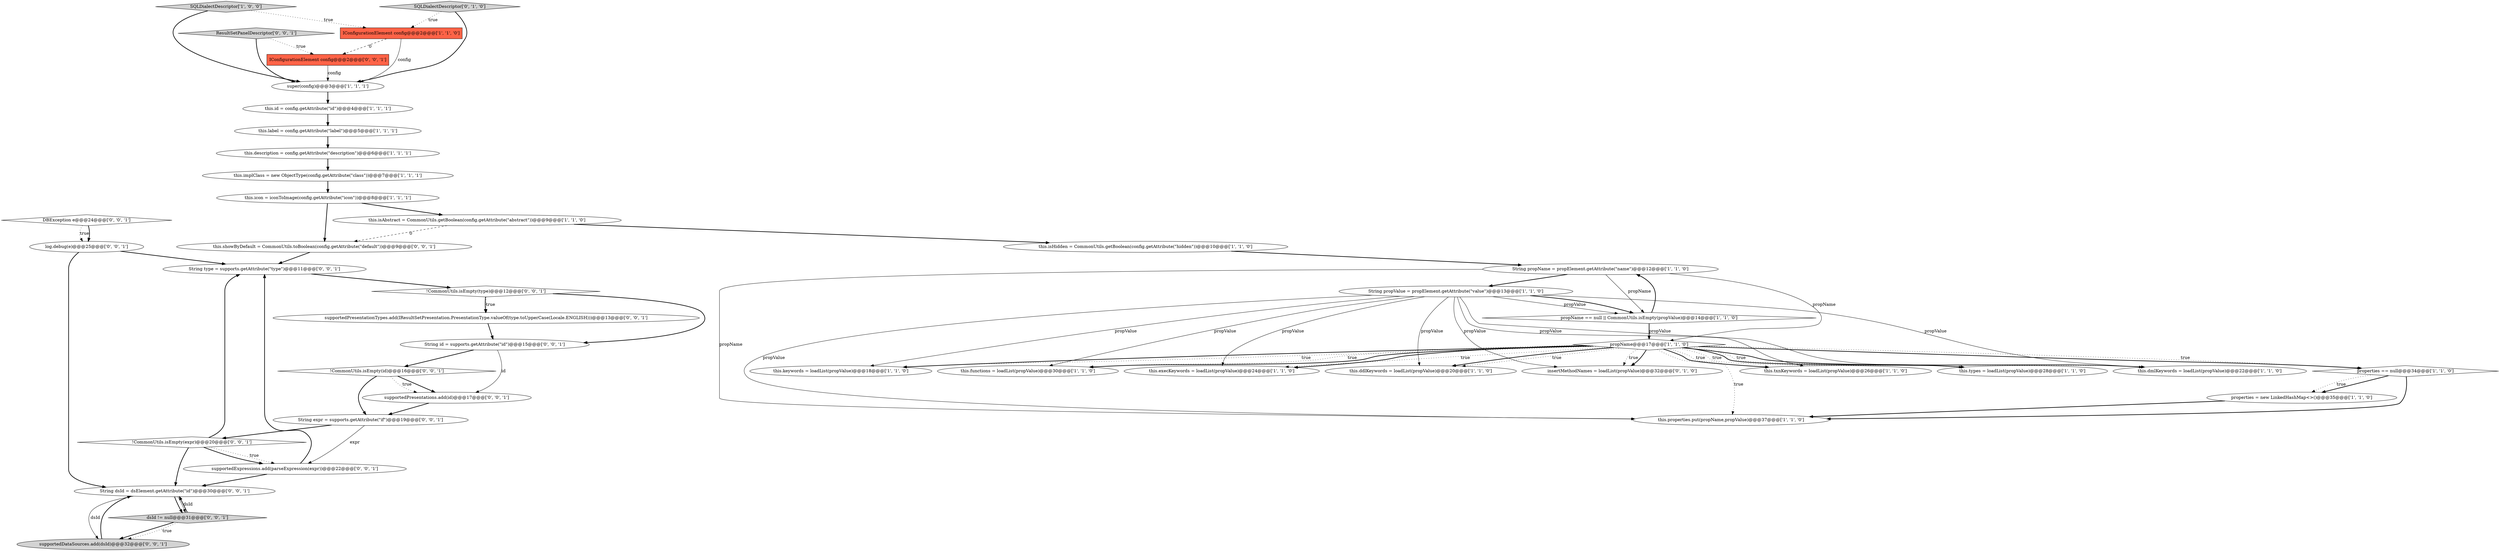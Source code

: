 digraph {
38 [style = filled, label = "IConfigurationElement config@@@2@@@['0', '0', '1']", fillcolor = tomato, shape = box image = "AAA0AAABBB3BBB"];
31 [style = filled, label = "supportedExpressions.add(parseExpression(expr))@@@22@@@['0', '0', '1']", fillcolor = white, shape = ellipse image = "AAA0AAABBB3BBB"];
12 [style = filled, label = "this.properties.put(propName,propValue)@@@37@@@['1', '1', '0']", fillcolor = white, shape = ellipse image = "AAA0AAABBB1BBB"];
26 [style = filled, label = "supportedPresentations.add(id)@@@17@@@['0', '0', '1']", fillcolor = white, shape = ellipse image = "AAA0AAABBB3BBB"];
42 [style = filled, label = "String id = supports.getAttribute(\"id\")@@@15@@@['0', '0', '1']", fillcolor = white, shape = ellipse image = "AAA0AAABBB3BBB"];
17 [style = filled, label = "this.ddlKeywords = loadList(propValue)@@@20@@@['1', '1', '0']", fillcolor = white, shape = ellipse image = "AAA0AAABBB1BBB"];
15 [style = filled, label = "String propName = propElement.getAttribute(\"name\")@@@12@@@['1', '1', '0']", fillcolor = white, shape = ellipse image = "AAA0AAABBB1BBB"];
11 [style = filled, label = "this.isAbstract = CommonUtils.getBoolean(config.getAttribute(\"abstract\"))@@@9@@@['1', '1', '0']", fillcolor = white, shape = ellipse image = "AAA0AAABBB1BBB"];
33 [style = filled, label = "!CommonUtils.isEmpty(expr)@@@20@@@['0', '0', '1']", fillcolor = white, shape = diamond image = "AAA0AAABBB3BBB"];
7 [style = filled, label = "SQLDialectDescriptor['1', '0', '0']", fillcolor = lightgray, shape = diamond image = "AAA0AAABBB1BBB"];
3 [style = filled, label = "this.description = config.getAttribute(\"description\")@@@6@@@['1', '1', '1']", fillcolor = white, shape = ellipse image = "AAA0AAABBB1BBB"];
28 [style = filled, label = "supportedPresentationTypes.add(IResultSetPresentation.PresentationType.valueOf(type.toUpperCase(Locale.ENGLISH)))@@@13@@@['0', '0', '1']", fillcolor = white, shape = ellipse image = "AAA0AAABBB3BBB"];
16 [style = filled, label = "super(config)@@@3@@@['1', '1', '1']", fillcolor = white, shape = ellipse image = "AAA0AAABBB1BBB"];
19 [style = filled, label = "this.keywords = loadList(propValue)@@@18@@@['1', '1', '0']", fillcolor = white, shape = ellipse image = "AAA0AAABBB1BBB"];
40 [style = filled, label = "String expr = supports.getAttribute(\"if\")@@@19@@@['0', '0', '1']", fillcolor = white, shape = ellipse image = "AAA0AAABBB3BBB"];
21 [style = filled, label = "properties = new LinkedHashMap<>()@@@35@@@['1', '1', '0']", fillcolor = white, shape = ellipse image = "AAA0AAABBB1BBB"];
34 [style = filled, label = "DBException e@@@24@@@['0', '0', '1']", fillcolor = white, shape = diamond image = "AAA0AAABBB3BBB"];
6 [style = filled, label = "this.txnKeywords = loadList(propValue)@@@26@@@['1', '1', '0']", fillcolor = white, shape = ellipse image = "AAA0AAABBB1BBB"];
32 [style = filled, label = "supportedDataSources.add(dsId)@@@32@@@['0', '0', '1']", fillcolor = lightgray, shape = ellipse image = "AAA0AAABBB3BBB"];
41 [style = filled, label = "dsId != null@@@31@@@['0', '0', '1']", fillcolor = lightgray, shape = diamond image = "AAA0AAABBB3BBB"];
5 [style = filled, label = "this.execKeywords = loadList(propValue)@@@24@@@['1', '1', '0']", fillcolor = white, shape = ellipse image = "AAA0AAABBB1BBB"];
0 [style = filled, label = "this.icon = iconToImage(config.getAttribute(\"icon\"))@@@8@@@['1', '1', '1']", fillcolor = white, shape = ellipse image = "AAA0AAABBB1BBB"];
35 [style = filled, label = "!CommonUtils.isEmpty(id)@@@16@@@['0', '0', '1']", fillcolor = white, shape = diamond image = "AAA0AAABBB3BBB"];
24 [style = filled, label = "SQLDialectDescriptor['0', '1', '0']", fillcolor = lightgray, shape = diamond image = "AAA0AAABBB2BBB"];
37 [style = filled, label = "String dsId = dsElement.getAttribute(\"id\")@@@30@@@['0', '0', '1']", fillcolor = white, shape = ellipse image = "AAA0AAABBB3BBB"];
13 [style = filled, label = "this.label = config.getAttribute(\"label\")@@@5@@@['1', '1', '1']", fillcolor = white, shape = ellipse image = "AAA0AAABBB1BBB"];
39 [style = filled, label = "ResultSetPanelDescriptor['0', '0', '1']", fillcolor = lightgray, shape = diamond image = "AAA0AAABBB3BBB"];
4 [style = filled, label = "String propValue = propElement.getAttribute(\"value\")@@@13@@@['1', '1', '0']", fillcolor = white, shape = ellipse image = "AAA0AAABBB1BBB"];
29 [style = filled, label = "log.debug(e)@@@25@@@['0', '0', '1']", fillcolor = white, shape = ellipse image = "AAA0AAABBB3BBB"];
27 [style = filled, label = "this.showByDefault = CommonUtils.toBoolean(config.getAttribute(\"default\"))@@@9@@@['0', '0', '1']", fillcolor = white, shape = ellipse image = "AAA0AAABBB3BBB"];
23 [style = filled, label = "this.types = loadList(propValue)@@@28@@@['1', '1', '0']", fillcolor = white, shape = ellipse image = "AAA0AAABBB1BBB"];
30 [style = filled, label = "!CommonUtils.isEmpty(type)@@@12@@@['0', '0', '1']", fillcolor = white, shape = diamond image = "AAA0AAABBB3BBB"];
36 [style = filled, label = "String type = supports.getAttribute(\"type\")@@@11@@@['0', '0', '1']", fillcolor = white, shape = ellipse image = "AAA0AAABBB3BBB"];
20 [style = filled, label = "this.isHidden = CommonUtils.getBoolean(config.getAttribute(\"hidden\"))@@@10@@@['1', '1', '0']", fillcolor = white, shape = ellipse image = "AAA0AAABBB1BBB"];
8 [style = filled, label = "properties == null@@@34@@@['1', '1', '0']", fillcolor = white, shape = diamond image = "AAA0AAABBB1BBB"];
2 [style = filled, label = "this.id = config.getAttribute(\"id\")@@@4@@@['1', '1', '1']", fillcolor = white, shape = ellipse image = "AAA0AAABBB1BBB"];
22 [style = filled, label = "propName@@@17@@@['1', '1', '0']", fillcolor = white, shape = diamond image = "AAA0AAABBB1BBB"];
14 [style = filled, label = "this.implClass = new ObjectType(config.getAttribute(\"class\"))@@@7@@@['1', '1', '1']", fillcolor = white, shape = ellipse image = "AAA0AAABBB1BBB"];
1 [style = filled, label = "this.dmlKeywords = loadList(propValue)@@@22@@@['1', '1', '0']", fillcolor = white, shape = ellipse image = "AAA0AAABBB1BBB"];
9 [style = filled, label = "this.functions = loadList(propValue)@@@30@@@['1', '1', '0']", fillcolor = white, shape = ellipse image = "AAA0AAABBB1BBB"];
25 [style = filled, label = "insertMethodNames = loadList(propValue)@@@32@@@['0', '1', '0']", fillcolor = white, shape = ellipse image = "AAA1AAABBB2BBB"];
10 [style = filled, label = "propName == null || CommonUtils.isEmpty(propValue)@@@14@@@['1', '1', '0']", fillcolor = white, shape = diamond image = "AAA0AAABBB1BBB"];
18 [style = filled, label = "IConfigurationElement config@@@2@@@['1', '1', '0']", fillcolor = tomato, shape = box image = "AAA0AAABBB1BBB"];
40->31 [style = solid, label="expr"];
7->18 [style = dotted, label="true"];
34->29 [style = dotted, label="true"];
15->22 [style = solid, label="propName"];
39->38 [style = dotted, label="true"];
36->30 [style = bold, label=""];
11->27 [style = dashed, label="0"];
32->37 [style = bold, label=""];
42->26 [style = solid, label="id"];
14->0 [style = bold, label=""];
4->10 [style = solid, label="propValue"];
33->31 [style = dotted, label="true"];
4->6 [style = solid, label="propValue"];
0->27 [style = bold, label=""];
15->10 [style = solid, label="propName"];
4->17 [style = solid, label="propValue"];
26->40 [style = bold, label=""];
22->6 [style = dotted, label="true"];
4->19 [style = solid, label="propValue"];
10->15 [style = bold, label=""];
42->35 [style = bold, label=""];
31->36 [style = bold, label=""];
34->29 [style = bold, label=""];
35->26 [style = bold, label=""];
35->40 [style = bold, label=""];
31->37 [style = bold, label=""];
3->14 [style = bold, label=""];
11->20 [style = bold, label=""];
33->31 [style = bold, label=""];
39->16 [style = bold, label=""];
20->15 [style = bold, label=""];
7->16 [style = bold, label=""];
41->32 [style = bold, label=""];
22->17 [style = bold, label=""];
15->12 [style = solid, label="propName"];
37->41 [style = solid, label="dsId"];
0->11 [style = bold, label=""];
22->9 [style = bold, label=""];
33->37 [style = bold, label=""];
16->2 [style = bold, label=""];
22->25 [style = dotted, label="true"];
4->12 [style = solid, label="propValue"];
22->25 [style = bold, label=""];
4->5 [style = solid, label="propValue"];
22->1 [style = dotted, label="true"];
30->28 [style = bold, label=""];
37->32 [style = solid, label="dsId"];
22->1 [style = bold, label=""];
22->17 [style = dotted, label="true"];
30->42 [style = bold, label=""];
4->9 [style = solid, label="propValue"];
22->19 [style = bold, label=""];
37->41 [style = bold, label=""];
22->23 [style = dotted, label="true"];
30->28 [style = dotted, label="true"];
41->37 [style = bold, label=""];
22->6 [style = bold, label=""];
2->13 [style = bold, label=""];
15->4 [style = bold, label=""];
40->33 [style = bold, label=""];
29->36 [style = bold, label=""];
8->21 [style = bold, label=""];
4->25 [style = solid, label="propValue"];
10->22 [style = bold, label=""];
24->16 [style = bold, label=""];
28->42 [style = bold, label=""];
13->3 [style = bold, label=""];
4->10 [style = bold, label=""];
22->5 [style = dotted, label="true"];
22->12 [style = dotted, label="true"];
24->18 [style = dotted, label="true"];
22->5 [style = bold, label=""];
22->8 [style = bold, label=""];
22->19 [style = dotted, label="true"];
8->12 [style = bold, label=""];
18->16 [style = solid, label="config"];
18->38 [style = dashed, label="0"];
29->37 [style = bold, label=""];
8->21 [style = dotted, label="true"];
22->9 [style = dotted, label="true"];
22->8 [style = dotted, label="true"];
21->12 [style = bold, label=""];
27->36 [style = bold, label=""];
4->23 [style = solid, label="propValue"];
35->26 [style = dotted, label="true"];
41->32 [style = dotted, label="true"];
22->23 [style = bold, label=""];
4->1 [style = solid, label="propValue"];
33->36 [style = bold, label=""];
38->16 [style = solid, label="config"];
}
